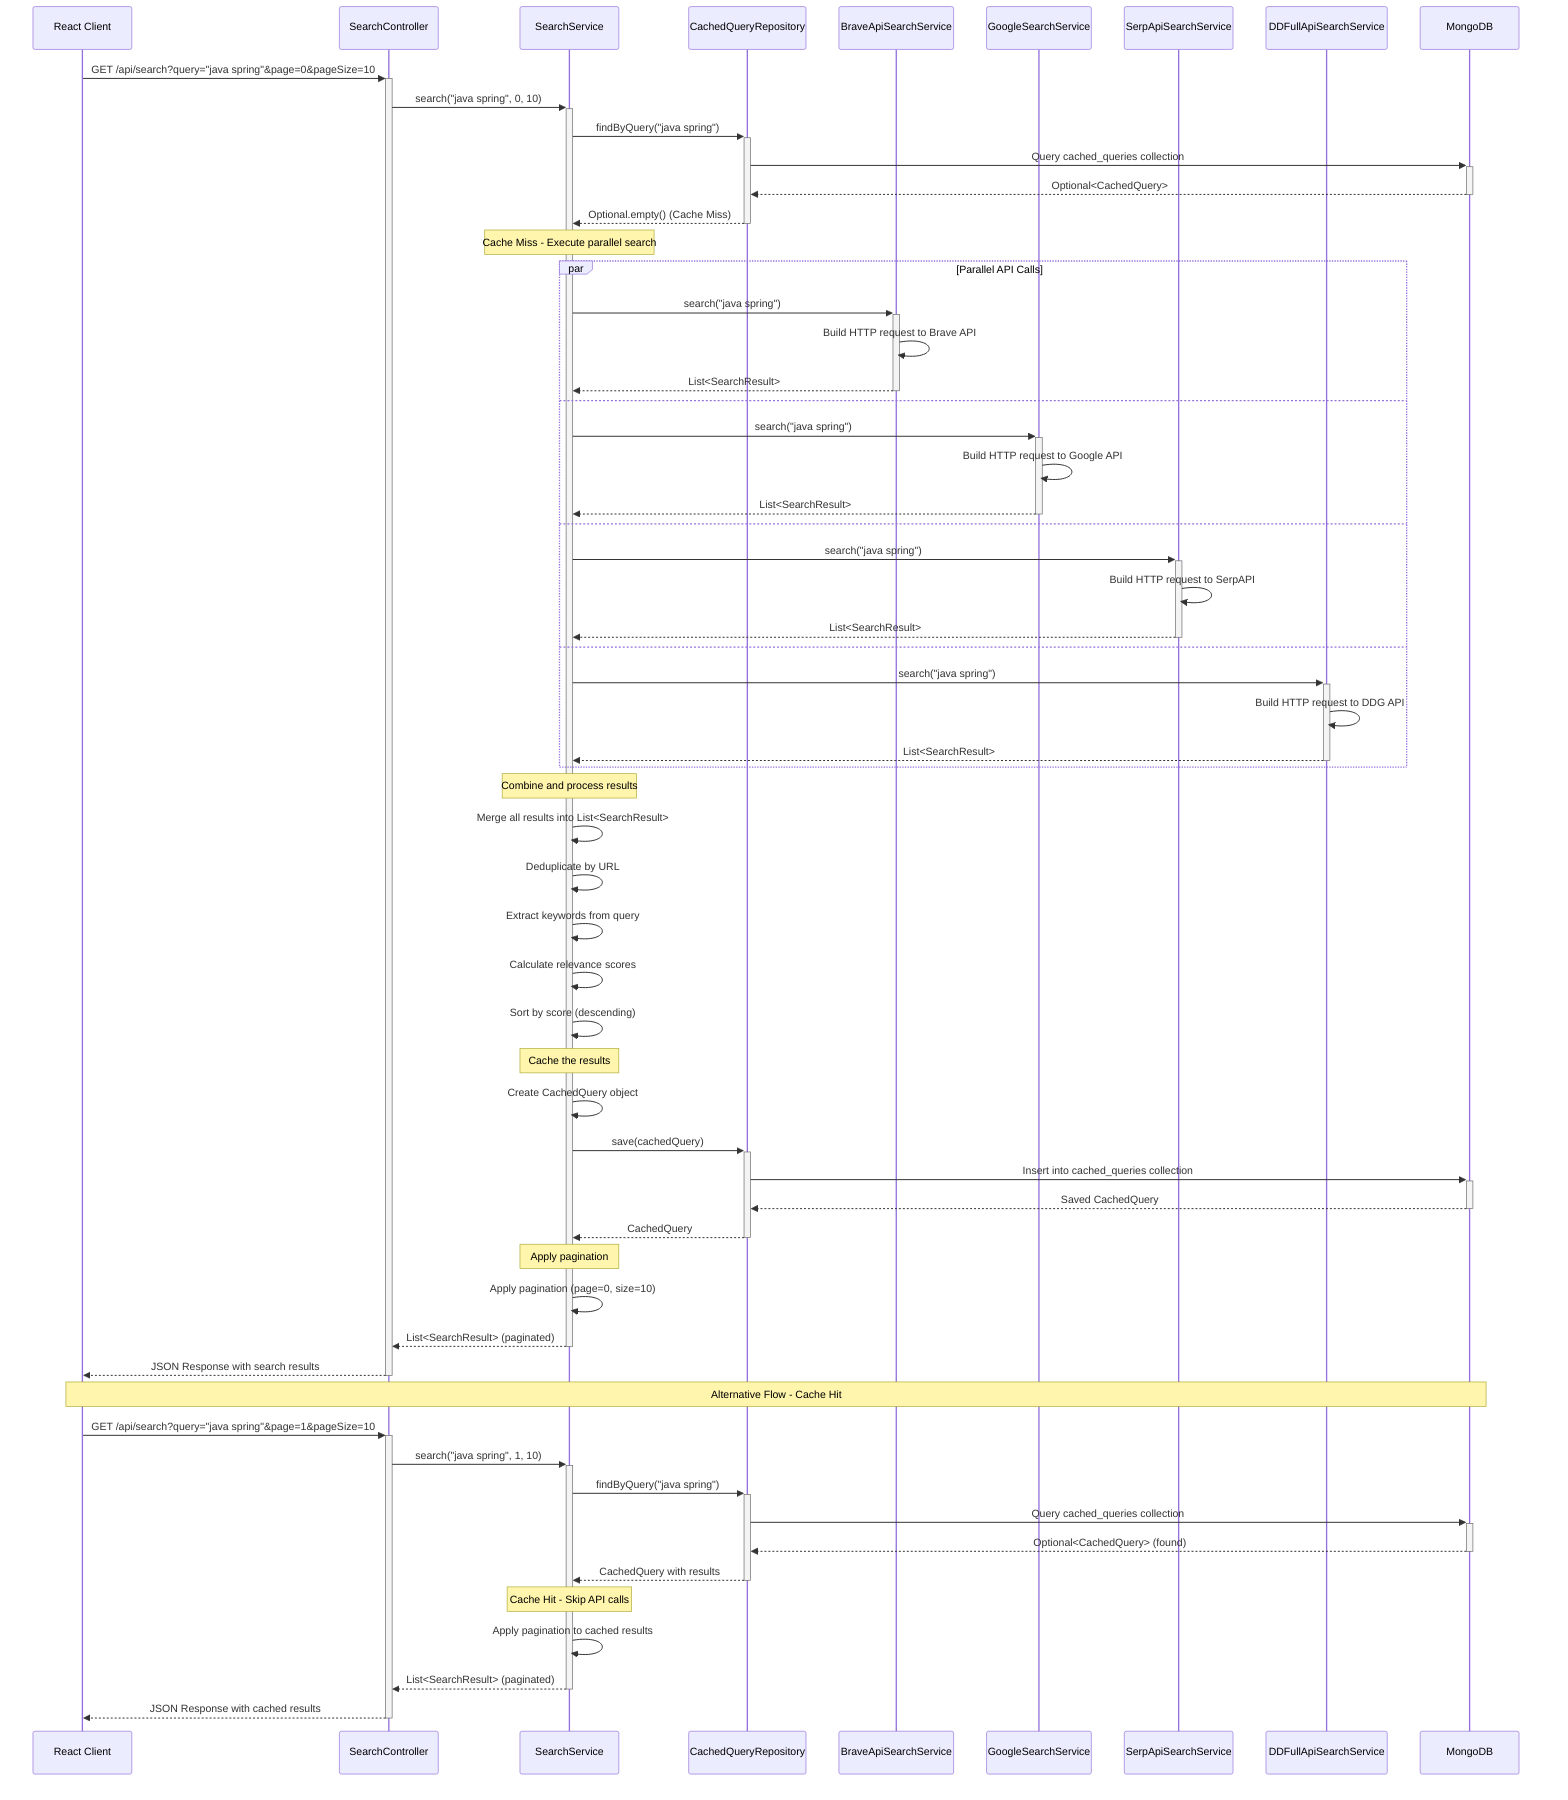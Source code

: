 sequenceDiagram
    participant Client as React Client
    participant Controller as SearchController
    participant Service as SearchService
    participant Cache as CachedQueryRepository
    participant Brave as BraveApiSearchService
    participant Google as GoogleSearchService
    participant Serp as SerpApiSearchService
    participant DDG as DDFullApiSearchService
    participant MongoDB as MongoDB

    Client->>+Controller: GET /api/search?query="java spring"&page=0&pageSize=10
    Controller->>+Service: search("java spring", 0, 10)
    
    Service->>+Cache: findByQuery("java spring")
    Cache->>+MongoDB: Query cached_queries collection
    MongoDB-->>-Cache: Optional<CachedQuery>
    Cache-->>-Service: Optional.empty() (Cache Miss)
    
    Note over Service: Cache Miss - Execute parallel search
    
    par Parallel API Calls
        Service->>+Brave: search("java spring")
        Brave->>Brave: Build HTTP request to Brave API
        Brave-->>-Service: List<SearchResult>
    and
        Service->>+Google: search("java spring")
        Google->>Google: Build HTTP request to Google API
        Google-->>-Service: List<SearchResult>
    and
        Service->>+Serp: search("java spring")
        Serp->>Serp: Build HTTP request to SerpAPI
        Serp-->>-Service: List<SearchResult>
    and
        Service->>+DDG: search("java spring")
        DDG->>DDG: Build HTTP request to DDG API
        DDG-->>-Service: List<SearchResult>
    end
    
    Note over Service: Combine and process results
    Service->>Service: Merge all results into List<SearchResult>
    Service->>Service: Deduplicate by URL
    Service->>Service: Extract keywords from query
    Service->>Service: Calculate relevance scores
    Service->>Service: Sort by score (descending)
    
    Note over Service: Cache the results
    Service->>Service: Create CachedQuery object
    Service->>+Cache: save(cachedQuery)
    Cache->>+MongoDB: Insert into cached_queries collection
    MongoDB-->>-Cache: Saved CachedQuery
    Cache-->>-Service: CachedQuery
    
    Note over Service: Apply pagination
    Service->>Service: Apply pagination (page=0, size=10)
    Service-->>-Controller: List<SearchResult> (paginated)
    
    Controller-->>-Client: JSON Response with search results

    Note over Client,MongoDB: Alternative Flow - Cache Hit
    
    Client->>+Controller: GET /api/search?query="java spring"&page=1&pageSize=10
    Controller->>+Service: search("java spring", 1, 10)
    Service->>+Cache: findByQuery("java spring")
    Cache->>+MongoDB: Query cached_queries collection
    MongoDB-->>-Cache: Optional<CachedQuery> (found)
    Cache-->>-Service: CachedQuery with results
    
    Note over Service: Cache Hit - Skip API calls
    Service->>Service: Apply pagination to cached results
    Service-->>-Controller: List<SearchResult> (paginated)
    Controller-->>-Client: JSON Response with cached results